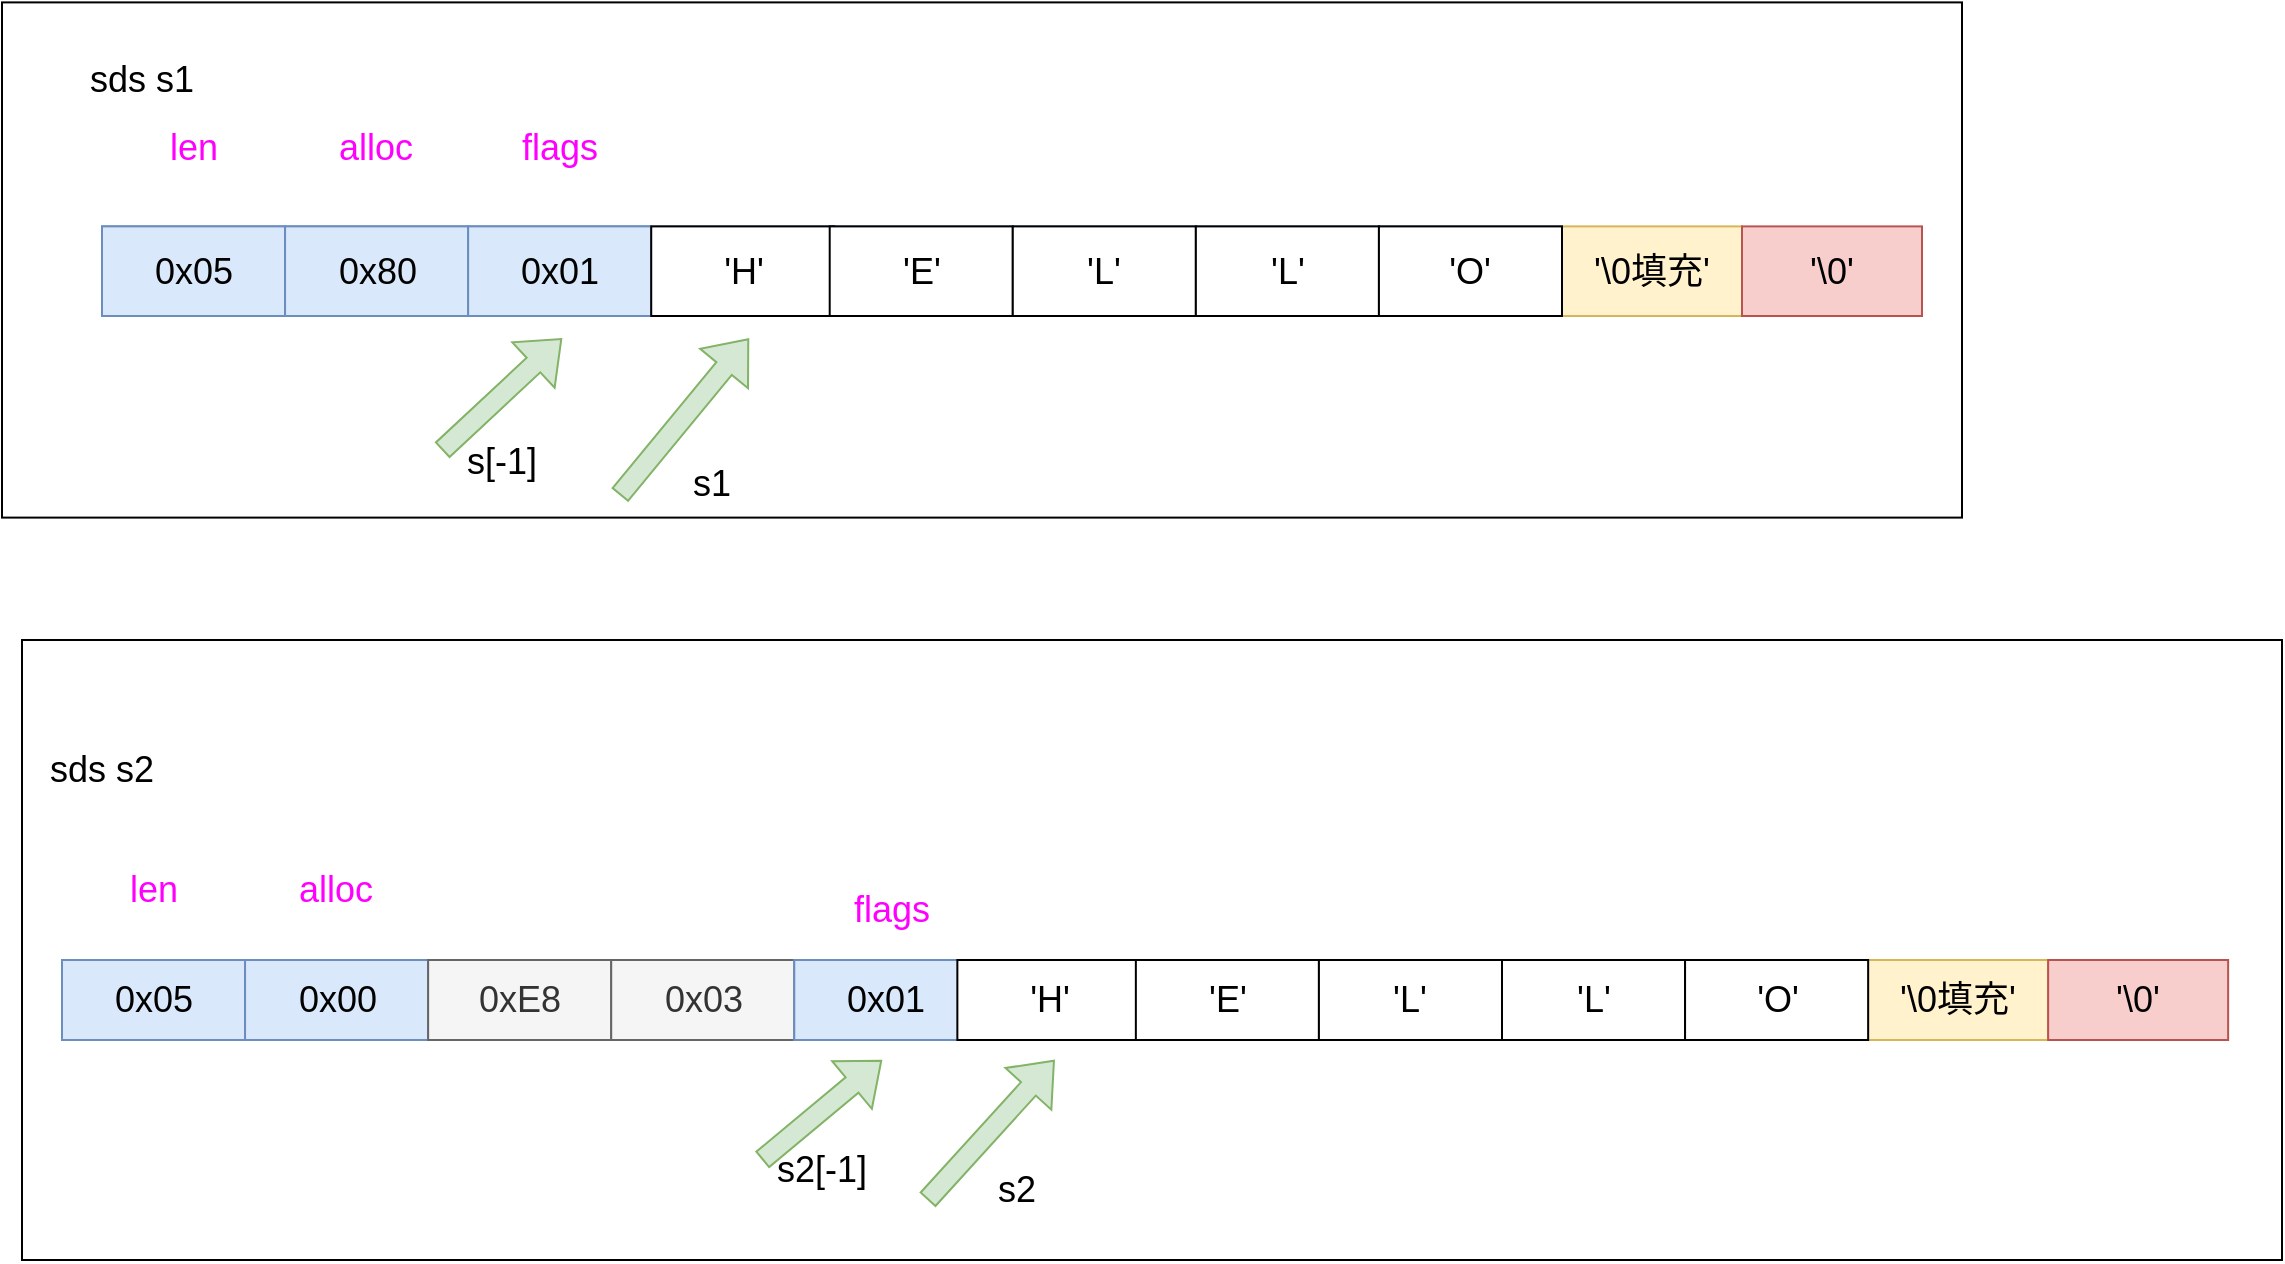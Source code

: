 <mxfile version="20.3.0" type="device" pages="5"><diagram id="b81Uw0SMGt0IODad6S_1" name="第 1 页"><mxGraphModel dx="2692" dy="641" grid="1" gridSize="10" guides="1" tooltips="1" connect="1" arrows="1" fold="1" page="1" pageScale="1" pageWidth="1654" pageHeight="2336" math="0" shadow="0"><root><mxCell id="0"/><mxCell id="1" parent="0"/><mxCell id="gN1wMu13-D3Ptl096nYJ-26" value="" style="rounded=0;whiteSpace=wrap;html=1;fontSize=18;fontColor=#000000;" parent="1" vertex="1"><mxGeometry y="360" width="1130" height="310" as="geometry"/></mxCell><mxCell id="gN1wMu13-D3Ptl096nYJ-31" value="&lt;font style=&quot;font-size: 18px;&quot;&gt;0x05&lt;/font&gt;" style="rounded=0;whiteSpace=wrap;html=1;container=0;fillColor=#dae8fc;strokeColor=#6c8ebf;" parent="1" vertex="1"><mxGeometry x="20" y="520" width="91.536" height="40" as="geometry"/></mxCell><mxCell id="gN1wMu13-D3Ptl096nYJ-32" value="&lt;font style=&quot;font-size: 18px;&quot;&gt;0x00&lt;/font&gt;" style="rounded=0;whiteSpace=wrap;html=1;container=0;fillColor=#dae8fc;strokeColor=#6c8ebf;" parent="1" vertex="1"><mxGeometry x="111.536" y="520" width="91.536" height="40" as="geometry"/></mxCell><mxCell id="gN1wMu13-D3Ptl096nYJ-39" value="&lt;font color=&quot;#ff00ff&quot;&gt;len&lt;/font&gt;" style="text;html=1;strokeColor=none;fillColor=none;align=center;verticalAlign=middle;whiteSpace=wrap;rounded=0;fontSize=18;" parent="1" vertex="1"><mxGeometry x="35.77" y="470" width="60" height="30" as="geometry"/></mxCell><mxCell id="gN1wMu13-D3Ptl096nYJ-40" value="&lt;font color=&quot;#ff00ff&quot;&gt;alloc&lt;/font&gt;" style="text;html=1;strokeColor=none;fillColor=none;align=center;verticalAlign=middle;whiteSpace=wrap;rounded=0;fontSize=18;" parent="1" vertex="1"><mxGeometry x="127.3" y="470" width="60" height="30" as="geometry"/></mxCell><mxCell id="gN1wMu13-D3Ptl096nYJ-41" value="&lt;font color=&quot;#ff00ff&quot;&gt;flags&lt;/font&gt;" style="text;html=1;strokeColor=none;fillColor=none;align=center;verticalAlign=middle;whiteSpace=wrap;rounded=0;fontSize=18;" parent="1" vertex="1"><mxGeometry x="405" y="480" width="60" height="30" as="geometry"/></mxCell><mxCell id="gN1wMu13-D3Ptl096nYJ-43" value="sds s2" style="text;html=1;strokeColor=none;fillColor=none;align=center;verticalAlign=middle;whiteSpace=wrap;rounded=0;fontSize=18;fontColor=#000000;" parent="1" vertex="1"><mxGeometry x="10.0" y="410" width="60" height="30" as="geometry"/></mxCell><mxCell id="gN1wMu13-D3Ptl096nYJ-50" value="&lt;font style=&quot;font-size: 18px;&quot;&gt;0xE8&lt;/font&gt;" style="rounded=0;whiteSpace=wrap;html=1;container=0;fillColor=#f5f5f5;strokeColor=#666666;fontColor=#333333;" parent="1" vertex="1"><mxGeometry x="203.07" y="520" width="91.536" height="40" as="geometry"/></mxCell><mxCell id="gN1wMu13-D3Ptl096nYJ-51" value="&lt;font style=&quot;font-size: 18px;&quot;&gt;0x03&lt;/font&gt;" style="rounded=0;whiteSpace=wrap;html=1;container=0;fillColor=#f5f5f5;strokeColor=#666666;fontColor=#333333;" parent="1" vertex="1"><mxGeometry x="294.606" y="520" width="91.536" height="40" as="geometry"/></mxCell><mxCell id="gN1wMu13-D3Ptl096nYJ-52" value="" style="group" parent="1" vertex="1" connectable="0"><mxGeometry x="386.142" y="520" width="716.928" height="40" as="geometry"/></mxCell><mxCell id="gN1wMu13-D3Ptl096nYJ-29" value="'\0填充'" style="rounded=0;whiteSpace=wrap;html=1;fontSize=18;container=0;fillColor=#fff2cc;strokeColor=#d6b656;" parent="gN1wMu13-D3Ptl096nYJ-52" vertex="1"><mxGeometry x="536.928" width="90" height="40" as="geometry"/></mxCell><mxCell id="gN1wMu13-D3Ptl096nYJ-30" value="'\0'" style="rounded=0;whiteSpace=wrap;html=1;fontSize=18;container=0;fillColor=#f8cecc;strokeColor=#b85450;" parent="gN1wMu13-D3Ptl096nYJ-52" vertex="1"><mxGeometry x="626.928" width="90" height="40" as="geometry"/></mxCell><mxCell id="gN1wMu13-D3Ptl096nYJ-33" value="&lt;font style=&quot;font-size: 18px;&quot;&gt;0x01&lt;/font&gt;" style="rounded=0;whiteSpace=wrap;html=1;container=0;fillColor=#dae8fc;strokeColor=#6c8ebf;" parent="gN1wMu13-D3Ptl096nYJ-52" vertex="1"><mxGeometry width="91.536" height="40" as="geometry"/></mxCell><mxCell id="gN1wMu13-D3Ptl096nYJ-34" value="&lt;font style=&quot;font-size: 18px;&quot;&gt;'H'&lt;/font&gt;" style="rounded=0;whiteSpace=wrap;html=1;container=0;" parent="gN1wMu13-D3Ptl096nYJ-52" vertex="1"><mxGeometry x="81.536" width="91.536" height="40" as="geometry"/></mxCell><mxCell id="gN1wMu13-D3Ptl096nYJ-35" value="'E'" style="rounded=0;whiteSpace=wrap;html=1;fontSize=18;container=0;" parent="gN1wMu13-D3Ptl096nYJ-52" vertex="1"><mxGeometry x="170.784" width="91.536" height="40" as="geometry"/></mxCell><mxCell id="gN1wMu13-D3Ptl096nYJ-36" value="'L'" style="rounded=0;whiteSpace=wrap;html=1;fontSize=18;container=0;" parent="gN1wMu13-D3Ptl096nYJ-52" vertex="1"><mxGeometry x="262.32" width="91.536" height="40" as="geometry"/></mxCell><mxCell id="gN1wMu13-D3Ptl096nYJ-37" value="'L'" style="rounded=0;whiteSpace=wrap;html=1;fontSize=18;container=0;" parent="gN1wMu13-D3Ptl096nYJ-52" vertex="1"><mxGeometry x="353.856" width="91.536" height="40" as="geometry"/></mxCell><mxCell id="gN1wMu13-D3Ptl096nYJ-38" value="'O'" style="rounded=0;whiteSpace=wrap;html=1;fontSize=18;container=0;" parent="gN1wMu13-D3Ptl096nYJ-52" vertex="1"><mxGeometry x="445.392" width="91.536" height="40" as="geometry"/></mxCell><mxCell id="gN1wMu13-D3Ptl096nYJ-54" value="" style="group" parent="1" vertex="1" connectable="0"><mxGeometry x="452.69" y="570" width="74.61" height="80" as="geometry"/></mxCell><mxCell id="gN1wMu13-D3Ptl096nYJ-42" value="" style="shape=flexArrow;endArrow=classic;html=1;rounded=0;fontSize=18;fontColor=#FF00FF;fillColor=#d5e8d4;strokeColor=#82b366;" parent="gN1wMu13-D3Ptl096nYJ-54" edge="1"><mxGeometry width="50" height="50" relative="1" as="geometry"><mxPoint y="70" as="sourcePoint"/><mxPoint x="63.621" as="targetPoint"/></mxGeometry></mxCell><mxCell id="gN1wMu13-D3Ptl096nYJ-44" value="s2" style="text;html=1;strokeColor=none;fillColor=none;align=center;verticalAlign=middle;whiteSpace=wrap;rounded=0;fontSize=18;fontColor=#000000;" parent="gN1wMu13-D3Ptl096nYJ-54" vertex="1"><mxGeometry x="15.529" y="50" width="59.081" height="30" as="geometry"/></mxCell><mxCell id="gN1wMu13-D3Ptl096nYJ-55" value="" style="group" parent="1" vertex="1" connectable="0"><mxGeometry x="370" y="570" width="60" height="70" as="geometry"/></mxCell><mxCell id="gN1wMu13-D3Ptl096nYJ-45" value="" style="shape=flexArrow;endArrow=classic;html=1;rounded=0;fontSize=18;fontColor=#000000;fillColor=#d5e8d4;strokeColor=#82b366;" parent="gN1wMu13-D3Ptl096nYJ-55" edge="1"><mxGeometry width="50" height="50" relative="1" as="geometry"><mxPoint y="50" as="sourcePoint"/><mxPoint x="60" as="targetPoint"/></mxGeometry></mxCell><mxCell id="gN1wMu13-D3Ptl096nYJ-46" value="s2[-1]" style="text;html=1;strokeColor=none;fillColor=none;align=center;verticalAlign=middle;whiteSpace=wrap;rounded=0;fontSize=18;fontColor=#000000;" parent="gN1wMu13-D3Ptl096nYJ-55" vertex="1"><mxGeometry y="40" width="60" height="30" as="geometry"/></mxCell><mxCell id="gN1wMu13-D3Ptl096nYJ-20" value="" style="rounded=0;whiteSpace=wrap;html=1;fontSize=18;fontColor=#000000;" parent="1" vertex="1"><mxGeometry x="-10.0" y="41.2" width="980" height="257.6" as="geometry"/></mxCell><mxCell id="gN1wMu13-D3Ptl096nYJ-9" value="" style="group;fontSize=18;fillColor=#dae8fc;strokeColor=#6c8ebf;container=0;" parent="1" vertex="1" connectable="0"><mxGeometry x="40.0" y="153.2" width="730" height="44.8" as="geometry"/></mxCell><mxCell id="gN1wMu13-D3Ptl096nYJ-10" value="'\0填充'" style="rounded=0;whiteSpace=wrap;html=1;fontSize=18;container=0;fillColor=#fff2cc;strokeColor=#d6b656;" parent="1" vertex="1"><mxGeometry x="770" y="153.2" width="90" height="44.8" as="geometry"/></mxCell><mxCell id="gN1wMu13-D3Ptl096nYJ-11" value="'\0'" style="rounded=0;whiteSpace=wrap;html=1;fontSize=18;container=0;fillColor=#f8cecc;strokeColor=#b85450;" parent="1" vertex="1"><mxGeometry x="860" y="153.2" width="90" height="44.8" as="geometry"/></mxCell><mxCell id="gN1wMu13-D3Ptl096nYJ-1" value="&lt;font style=&quot;font-size: 18px;&quot;&gt;0x05&lt;/font&gt;" style="rounded=0;whiteSpace=wrap;html=1;container=0;fillColor=#dae8fc;strokeColor=#6c8ebf;" parent="1" vertex="1"><mxGeometry x="40.0" y="153.2" width="91.536" height="44.8" as="geometry"/></mxCell><mxCell id="gN1wMu13-D3Ptl096nYJ-2" value="&lt;font style=&quot;font-size: 18px;&quot;&gt;0x80&lt;/font&gt;" style="rounded=0;whiteSpace=wrap;html=1;container=0;fillColor=#dae8fc;strokeColor=#6c8ebf;" parent="1" vertex="1"><mxGeometry x="131.536" y="153.2" width="91.536" height="44.8" as="geometry"/></mxCell><mxCell id="gN1wMu13-D3Ptl096nYJ-3" value="&lt;font style=&quot;font-size: 18px;&quot;&gt;0x01&lt;/font&gt;" style="rounded=0;whiteSpace=wrap;html=1;container=0;fillColor=#dae8fc;strokeColor=#6c8ebf;" parent="1" vertex="1"><mxGeometry x="223.072" y="153.2" width="91.536" height="44.8" as="geometry"/></mxCell><mxCell id="gN1wMu13-D3Ptl096nYJ-4" value="&lt;font style=&quot;font-size: 18px;&quot;&gt;'H'&lt;/font&gt;" style="rounded=0;whiteSpace=wrap;html=1;container=0;" parent="1" vertex="1"><mxGeometry x="314.608" y="153.2" width="91.536" height="44.8" as="geometry"/></mxCell><mxCell id="gN1wMu13-D3Ptl096nYJ-5" value="'E'" style="rounded=0;whiteSpace=wrap;html=1;fontSize=18;container=0;" parent="1" vertex="1"><mxGeometry x="403.856" y="153.2" width="91.536" height="44.8" as="geometry"/></mxCell><mxCell id="gN1wMu13-D3Ptl096nYJ-6" value="'L'" style="rounded=0;whiteSpace=wrap;html=1;fontSize=18;container=0;" parent="1" vertex="1"><mxGeometry x="495.392" y="153.2" width="91.536" height="44.8" as="geometry"/></mxCell><mxCell id="gN1wMu13-D3Ptl096nYJ-7" value="'L'" style="rounded=0;whiteSpace=wrap;html=1;fontSize=18;container=0;" parent="1" vertex="1"><mxGeometry x="586.928" y="153.2" width="91.536" height="44.8" as="geometry"/></mxCell><mxCell id="gN1wMu13-D3Ptl096nYJ-8" value="'O'" style="rounded=0;whiteSpace=wrap;html=1;fontSize=18;container=0;" parent="1" vertex="1"><mxGeometry x="678.464" y="153.2" width="91.536" height="44.8" as="geometry"/></mxCell><mxCell id="gN1wMu13-D3Ptl096nYJ-14" value="&lt;font color=&quot;#ff00ff&quot;&gt;len&lt;/font&gt;" style="text;html=1;strokeColor=none;fillColor=none;align=center;verticalAlign=middle;whiteSpace=wrap;rounded=0;fontSize=18;" parent="1" vertex="1"><mxGeometry x="55.77" y="97.2" width="60" height="33.6" as="geometry"/></mxCell><mxCell id="gN1wMu13-D3Ptl096nYJ-15" value="&lt;font color=&quot;#ff00ff&quot;&gt;alloc&lt;/font&gt;" style="text;html=1;strokeColor=none;fillColor=none;align=center;verticalAlign=middle;whiteSpace=wrap;rounded=0;fontSize=18;" parent="1" vertex="1"><mxGeometry x="147.3" y="97.2" width="60" height="33.6" as="geometry"/></mxCell><mxCell id="gN1wMu13-D3Ptl096nYJ-16" value="&lt;font color=&quot;#ff00ff&quot;&gt;flags&lt;/font&gt;" style="text;html=1;strokeColor=none;fillColor=none;align=center;verticalAlign=middle;whiteSpace=wrap;rounded=0;fontSize=18;" parent="1" vertex="1"><mxGeometry x="238.84" y="97.2" width="60" height="33.6" as="geometry"/></mxCell><mxCell id="gN1wMu13-D3Ptl096nYJ-17" value="" style="shape=flexArrow;endArrow=classic;html=1;rounded=0;fontSize=18;fontColor=#FF00FF;fillColor=#d5e8d4;strokeColor=#82b366;" parent="1" edge="1"><mxGeometry width="50" height="50" relative="1" as="geometry"><mxPoint x="298.84" y="287.6" as="sourcePoint"/><mxPoint x="363.45" y="209.2" as="targetPoint"/></mxGeometry></mxCell><mxCell id="gN1wMu13-D3Ptl096nYJ-19" value="sds s1" style="text;html=1;strokeColor=none;fillColor=none;align=center;verticalAlign=middle;whiteSpace=wrap;rounded=0;fontSize=18;fontColor=#000000;" parent="1" vertex="1"><mxGeometry x="30" y="63.6" width="60" height="33.6" as="geometry"/></mxCell><mxCell id="gN1wMu13-D3Ptl096nYJ-21" value="s1" style="text;html=1;strokeColor=none;fillColor=none;align=center;verticalAlign=middle;whiteSpace=wrap;rounded=0;fontSize=18;fontColor=#000000;" parent="1" vertex="1"><mxGeometry x="314.61" y="265.2" width="60" height="33.6" as="geometry"/></mxCell><mxCell id="gN1wMu13-D3Ptl096nYJ-22" value="" style="shape=flexArrow;endArrow=classic;html=1;rounded=0;fontSize=18;fontColor=#000000;fillColor=#d5e8d4;strokeColor=#82b366;" parent="1" edge="1"><mxGeometry width="50" height="50" relative="1" as="geometry"><mxPoint x="210.0" y="265.2" as="sourcePoint"/><mxPoint x="270" y="209.2" as="targetPoint"/></mxGeometry></mxCell><mxCell id="gN1wMu13-D3Ptl096nYJ-23" value="s[-1]" style="text;html=1;strokeColor=none;fillColor=none;align=center;verticalAlign=middle;whiteSpace=wrap;rounded=0;fontSize=18;fontColor=#000000;" parent="1" vertex="1"><mxGeometry x="210.0" y="254.0" width="60" height="33.6" as="geometry"/></mxCell></root></mxGraphModel></diagram><diagram id="q9vf1F9gbyG2-z_DQFEa" name="第 2 页"><mxGraphModel dx="1038" dy="2977" grid="1" gridSize="10" guides="1" tooltips="1" connect="1" arrows="1" fold="1" page="1" pageScale="1" pageWidth="1654" pageHeight="2336" math="0" shadow="0"><root><mxCell id="0"/><mxCell id="1" parent="0"/><mxCell id="yKy6-9mXzrVwFtOe4p3Z-60" value="" style="rounded=0;whiteSpace=wrap;html=1;fontSize=18;fillColor=#d5e8d4;strokeColor=#82b366;" parent="1" vertex="1"><mxGeometry x="580" y="20" width="210" height="420" as="geometry"/></mxCell><mxCell id="yKy6-9mXzrVwFtOe4p3Z-54" value="" style="rounded=0;whiteSpace=wrap;html=1;fontSize=18;fillColor=#f8cecc;strokeColor=#b85450;" parent="1" vertex="1"><mxGeometry x="785" y="-150" width="375" height="640" as="geometry"/></mxCell><mxCell id="yKy6-9mXzrVwFtOe4p3Z-9" value="entry" style="rounded=0;whiteSpace=wrap;html=1;fontSize=18;fillColor=#fff2cc;strokeColor=#d6b656;" parent="1" vertex="1"><mxGeometry x="200" y="360" width="65" height="50" as="geometry"/></mxCell><mxCell id="yKy6-9mXzrVwFtOe4p3Z-15" style="edgeStyle=orthogonalEdgeStyle;rounded=0;orthogonalLoop=1;jettySize=auto;html=1;fontSize=18;fontColor=#000000;" parent="1" source="yKy6-9mXzrVwFtOe4p3Z-13" target="yKy6-9mXzrVwFtOe4p3Z-10" edge="1"><mxGeometry relative="1" as="geometry"/></mxCell><mxCell id="yKy6-9mXzrVwFtOe4p3Z-13" value="" style="rounded=0;whiteSpace=wrap;html=1;fontSize=18;fillColor=#fff2cc;strokeColor=#d6b656;" parent="1" vertex="1"><mxGeometry x="180" y="260" width="400" height="60" as="geometry"/></mxCell><mxCell id="yKy6-9mXzrVwFtOe4p3Z-10" value="entry" style="rounded=0;whiteSpace=wrap;html=1;fontSize=18;fillColor=#fff2cc;strokeColor=#d6b656;" parent="1" vertex="1"><mxGeometry x="347.5" y="360" width="65" height="50" as="geometry"/></mxCell><mxCell id="yKy6-9mXzrVwFtOe4p3Z-23" style="edgeStyle=orthogonalEdgeStyle;rounded=0;orthogonalLoop=1;jettySize=auto;html=1;entryX=0;entryY=0.75;entryDx=0;entryDy=0;fontSize=18;fontColor=#000000;strokeWidth=2;" parent="1" source="yKy6-9mXzrVwFtOe4p3Z-11" target="yKy6-9mXzrVwFtOe4p3Z-19" edge="1"><mxGeometry relative="1" as="geometry"/></mxCell><mxCell id="yKy6-9mXzrVwFtOe4p3Z-11" value="entry" style="rounded=0;whiteSpace=wrap;html=1;fontSize=18;fillColor=#fff2cc;strokeColor=#d6b656;" parent="1" vertex="1"><mxGeometry x="505" y="360" width="65" height="50" as="geometry"/></mxCell><mxCell id="yKy6-9mXzrVwFtOe4p3Z-4" value="&lt;b&gt;全局哈希桶&lt;/b&gt;" style="text;html=1;strokeColor=none;fillColor=none;align=center;verticalAlign=middle;whiteSpace=wrap;rounded=0;fontSize=18;fontColor=#000000;" parent="1" vertex="1"><mxGeometry x="287.5" y="275" width="130" height="30" as="geometry"/></mxCell><mxCell id="yKy6-9mXzrVwFtOe4p3Z-17" value="" style="endArrow=classic;html=1;rounded=0;fontSize=18;fontColor=#000000;exitX=0.132;exitY=1.017;exitDx=0;exitDy=0;exitPerimeter=0;entryX=0.5;entryY=0;entryDx=0;entryDy=0;" parent="1" source="yKy6-9mXzrVwFtOe4p3Z-13" target="yKy6-9mXzrVwFtOe4p3Z-9" edge="1"><mxGeometry width="50" height="50" relative="1" as="geometry"><mxPoint x="250" y="370" as="sourcePoint"/><mxPoint x="300" y="320" as="targetPoint"/></mxGeometry></mxCell><mxCell id="yKy6-9mXzrVwFtOe4p3Z-18" value="" style="endArrow=classic;html=1;rounded=0;fontSize=18;fontColor=#000000;exitX=0.132;exitY=1.017;exitDx=0;exitDy=0;exitPerimeter=0;entryX=0.5;entryY=0;entryDx=0;entryDy=0;" parent="1" edge="1"><mxGeometry width="50" height="50" relative="1" as="geometry"><mxPoint x="537.63" y="320" as="sourcePoint"/><mxPoint x="537.33" y="358.98" as="targetPoint"/></mxGeometry></mxCell><mxCell id="yKy6-9mXzrVwFtOe4p3Z-34" value="" style="strokeWidth=2;html=1;shape=mxgraph.flowchart.annotation_2;align=left;labelPosition=right;pointerEvents=1;fontSize=18;fontColor=#000000;" parent="1" vertex="1"><mxGeometry x="780" y="-15" width="50" height="360" as="geometry"/></mxCell><mxCell id="yKy6-9mXzrVwFtOe4p3Z-43" value="photo_id" style="rounded=0;whiteSpace=wrap;html=1;fontSize=18;fontColor=#000000;" parent="1" vertex="1"><mxGeometry x="990" y="60" width="120" height="60" as="geometry"/></mxCell><mxCell id="yKy6-9mXzrVwFtOe4p3Z-44" value="" style="rounded=0;whiteSpace=wrap;html=1;fontSize=18;fontColor=#000000;" parent="1" vertex="1"><mxGeometry x="850" y="225" width="120" height="195" as="geometry"/></mxCell><mxCell id="yKy6-9mXzrVwFtOe4p3Z-45" value="redisObject" style="text;html=1;strokeColor=none;fillColor=none;align=center;verticalAlign=middle;whiteSpace=wrap;rounded=0;fontSize=18;fontColor=#000000;fontStyle=1" parent="1" vertex="1"><mxGeometry x="860" y="190" width="100" height="30" as="geometry"/></mxCell><mxCell id="yKy6-9mXzrVwFtOe4p3Z-46" value="type" style="rounded=0;whiteSpace=wrap;html=1;fontSize=18;fillColor=#dae8fc;strokeColor=#6c8ebf;" parent="1" vertex="1"><mxGeometry x="865" y="250" width="90" height="40" as="geometry"/></mxCell><mxCell id="yKy6-9mXzrVwFtOe4p3Z-47" value="econding" style="rounded=0;whiteSpace=wrap;html=1;fontSize=18;fillColor=#dae8fc;strokeColor=#6c8ebf;" parent="1" vertex="1"><mxGeometry x="865" y="310" width="90" height="40" as="geometry"/></mxCell><mxCell id="yKy6-9mXzrVwFtOe4p3Z-48" value="*ptr" style="rounded=0;whiteSpace=wrap;html=1;fontSize=18;fillColor=#dae8fc;strokeColor=#6c8ebf;" parent="1" vertex="1"><mxGeometry x="865" y="370" width="90" height="40" as="geometry"/></mxCell><mxCell id="yKy6-9mXzrVwFtOe4p3Z-49" value="photo_obj_id" style="rounded=0;whiteSpace=wrap;html=1;fontSize=18;fontColor=#000000;" parent="1" vertex="1"><mxGeometry x="990" y="355" width="120" height="60" as="geometry"/></mxCell><mxCell id="yKy6-9mXzrVwFtOe4p3Z-50" value="" style="group" parent="1" vertex="1" connectable="0"><mxGeometry x="650" y="230" width="120" height="130" as="geometry"/></mxCell><mxCell id="yKy6-9mXzrVwFtOe4p3Z-55" value="16+16=32" style="text;html=1;strokeColor=none;fillColor=none;align=center;verticalAlign=middle;whiteSpace=wrap;rounded=0;fontSize=18;fontColor=#000000;" parent="1" vertex="1"><mxGeometry x="850" y="450" width="60" height="30" as="geometry"/></mxCell><mxCell id="yKy6-9mXzrVwFtOe4p3Z-58" value="" style="group" parent="1" vertex="1" connectable="0"><mxGeometry x="630" y="87.5" width="130" height="282.5" as="geometry"/></mxCell><mxCell id="yKy6-9mXzrVwFtOe4p3Z-59" value="" style="group" parent="yKy6-9mXzrVwFtOe4p3Z-58" vertex="1" connectable="0"><mxGeometry width="120" height="195" as="geometry"/></mxCell><mxCell id="yKy6-9mXzrVwFtOe4p3Z-19" value="*key" style="rounded=0;whiteSpace=wrap;html=1;fontSize=18;fillColor=#fff2cc;strokeColor=#d6b656;" parent="yKy6-9mXzrVwFtOe4p3Z-59" vertex="1"><mxGeometry width="120" height="65" as="geometry"/></mxCell><mxCell id="yKy6-9mXzrVwFtOe4p3Z-20" value="*value" style="rounded=0;whiteSpace=wrap;html=1;fontSize=18;fillColor=#fff2cc;strokeColor=#d6b656;" parent="yKy6-9mXzrVwFtOe4p3Z-59" vertex="1"><mxGeometry y="65" width="120" height="65" as="geometry"/></mxCell><mxCell id="yKy6-9mXzrVwFtOe4p3Z-57" value="*next" style="rounded=0;whiteSpace=wrap;html=1;fontSize=18;fillColor=#fff2cc;strokeColor=#d6b656;" parent="yKy6-9mXzrVwFtOe4p3Z-59" vertex="1"><mxGeometry y="130" width="120" height="65" as="geometry"/></mxCell><mxCell id="yKy6-9mXzrVwFtOe4p3Z-22" style="edgeStyle=orthogonalEdgeStyle;rounded=0;orthogonalLoop=1;jettySize=auto;html=1;exitX=0.5;exitY=0;exitDx=0;exitDy=0;entryX=0.5;entryY=0.167;entryDx=0;entryDy=0;entryPerimeter=0;fontSize=18;fontColor=#000000;" parent="yKy6-9mXzrVwFtOe4p3Z-59" source="yKy6-9mXzrVwFtOe4p3Z-19" target="yKy6-9mXzrVwFtOe4p3Z-19" edge="1"><mxGeometry relative="1" as="geometry"/></mxCell><mxCell id="yKy6-9mXzrVwFtOe4p3Z-61" value="8+8+8=24" style="text;html=1;strokeColor=none;fillColor=none;align=center;verticalAlign=middle;whiteSpace=wrap;rounded=0;fontSize=18;fontColor=#000000;" parent="1" vertex="1"><mxGeometry x="630" y="390" width="90" height="30" as="geometry"/></mxCell><mxCell id="CMf_DVDWoLNb7lagFNLo-1" value="" style="group" vertex="1" connectable="0" parent="1"><mxGeometry x="850" y="-110" width="120" height="230" as="geometry"/></mxCell><mxCell id="yKy6-9mXzrVwFtOe4p3Z-36" value="" style="rounded=0;whiteSpace=wrap;html=1;fontSize=18;fontColor=#000000;" parent="CMf_DVDWoLNb7lagFNLo-1" vertex="1"><mxGeometry y="35" width="120" height="195" as="geometry"/></mxCell><mxCell id="1aXnQLz3UODaf_g0jEaj-1" value="" style="group" vertex="1" connectable="0" parent="CMf_DVDWoLNb7lagFNLo-1"><mxGeometry x="10" width="100" height="220" as="geometry"/></mxCell><mxCell id="yKy6-9mXzrVwFtOe4p3Z-38" value="redisObject" style="text;html=1;strokeColor=none;fillColor=none;align=center;verticalAlign=middle;whiteSpace=wrap;rounded=0;fontSize=18;fontColor=#000000;fontStyle=1" parent="1aXnQLz3UODaf_g0jEaj-1" vertex="1"><mxGeometry width="100" height="30" as="geometry"/></mxCell><mxCell id="yKy6-9mXzrVwFtOe4p3Z-39" value="type" style="rounded=0;whiteSpace=wrap;html=1;fontSize=18;fillColor=#dae8fc;strokeColor=#6c8ebf;" parent="1aXnQLz3UODaf_g0jEaj-1" vertex="1"><mxGeometry x="5" y="60" width="90" height="40" as="geometry"/></mxCell><mxCell id="yKy6-9mXzrVwFtOe4p3Z-40" value="econding" style="rounded=0;whiteSpace=wrap;html=1;fontSize=18;fillColor=#dae8fc;strokeColor=#6c8ebf;" parent="1aXnQLz3UODaf_g0jEaj-1" vertex="1"><mxGeometry x="5" y="120" width="90" height="40" as="geometry"/></mxCell><mxCell id="yKy6-9mXzrVwFtOe4p3Z-42" value="*ptr" style="rounded=0;whiteSpace=wrap;html=1;fontSize=18;fillColor=#dae8fc;strokeColor=#6c8ebf;" parent="1aXnQLz3UODaf_g0jEaj-1" vertex="1"><mxGeometry x="5" y="180" width="90" height="40" as="geometry"/></mxCell><mxCell id="CMf_DVDWoLNb7lagFNLo-2" value="" style="edgeStyle=orthogonalEdgeStyle;rounded=0;orthogonalLoop=1;jettySize=auto;html=1;" edge="1" parent="1aXnQLz3UODaf_g0jEaj-1" source="yKy6-9mXzrVwFtOe4p3Z-39" target="yKy6-9mXzrVwFtOe4p3Z-38"><mxGeometry relative="1" as="geometry"/></mxCell></root></mxGraphModel></diagram><diagram id="glwq97TBBhHOKa73VQlh" name="第 3 页"><mxGraphModel dx="1038" dy="641" grid="1" gridSize="10" guides="1" tooltips="1" connect="1" arrows="1" fold="1" page="1" pageScale="1" pageWidth="1654" pageHeight="2336" math="0" shadow="0"><root><mxCell id="0"/><mxCell id="1" parent="0"/><mxCell id="-OvDUGA9T_adNyn5L7cy-1" value="&lt;font style=&quot;font-size: 20px;&quot;&gt;Redis编码&lt;/font&gt;" style="rounded=1;whiteSpace=wrap;html=1;fillColor=#dae8fc;strokeColor=#6c8ebf;" vertex="1" parent="1"><mxGeometry x="140" y="420" width="120" height="60" as="geometry"/></mxCell></root></mxGraphModel></diagram><diagram id="-ZWYgihRibk2_bZThqzH" name="第 4 页"><mxGraphModel dx="1038" dy="641" grid="1" gridSize="10" guides="1" tooltips="1" connect="1" arrows="1" fold="1" page="1" pageScale="1" pageWidth="1654" pageHeight="2336" math="0" shadow="0"><root><mxCell id="0"/><mxCell id="1" parent="0"/><mxCell id="1xQ7pa5V-KbsVZZUxPgb-2" value="" style="rounded=0;whiteSpace=wrap;html=1;fontSize=18;fontColor=#000000;" vertex="1" parent="1"><mxGeometry x="280" y="105" width="120" height="195" as="geometry"/></mxCell><mxCell id="1xQ7pa5V-KbsVZZUxPgb-4" value="redisObject" style="text;html=1;strokeColor=none;fillColor=none;align=center;verticalAlign=middle;whiteSpace=wrap;rounded=0;fontSize=18;fontColor=#000000;fontStyle=1" vertex="1" parent="1"><mxGeometry x="290" y="70" width="100" height="30" as="geometry"/></mxCell><mxCell id="1xQ7pa5V-KbsVZZUxPgb-5" value="type" style="rounded=0;whiteSpace=wrap;html=1;fontSize=18;fillColor=#dae8fc;strokeColor=#6c8ebf;" vertex="1" parent="1"><mxGeometry x="295" y="130" width="90" height="40" as="geometry"/></mxCell><mxCell id="1xQ7pa5V-KbsVZZUxPgb-6" value="econding" style="rounded=0;whiteSpace=wrap;html=1;fontSize=18;fillColor=#dae8fc;strokeColor=#6c8ebf;" vertex="1" parent="1"><mxGeometry x="295" y="190" width="90" height="40" as="geometry"/></mxCell><mxCell id="1xQ7pa5V-KbsVZZUxPgb-7" value="*ptr" style="rounded=0;whiteSpace=wrap;html=1;fontSize=18;fillColor=#dae8fc;strokeColor=#6c8ebf;" vertex="1" parent="1"><mxGeometry x="295" y="250" width="90" height="40" as="geometry"/></mxCell><mxCell id="1xQ7pa5V-KbsVZZUxPgb-11" value="" style="group" vertex="1" connectable="0" parent="1"><mxGeometry x="510" y="250" width="330" height="40" as="geometry"/></mxCell><mxCell id="1xQ7pa5V-KbsVZZUxPgb-9" value="" style="rounded=0;whiteSpace=wrap;html=1;fillColor=#fff2cc;strokeColor=#d6b656;" vertex="1" parent="1xQ7pa5V-KbsVZZUxPgb-11"><mxGeometry width="330" height="40" as="geometry"/></mxCell><mxCell id="1xQ7pa5V-KbsVZZUxPgb-10" value="&lt;font style=&quot;font-size: 19px;&quot;&gt;1152921504606846975&lt;/font&gt;" style="text;html=1;strokeColor=none;fillColor=none;align=center;verticalAlign=middle;whiteSpace=wrap;rounded=0;" vertex="1" parent="1xQ7pa5V-KbsVZZUxPgb-11"><mxGeometry x="20" y="5" width="290" height="30" as="geometry"/></mxCell><mxCell id="1xQ7pa5V-KbsVZZUxPgb-13" value="" style="rounded=0;whiteSpace=wrap;html=1;fontSize=18;fontColor=#000000;" vertex="1" parent="1"><mxGeometry x="270" y="435" width="120" height="195" as="geometry"/></mxCell><mxCell id="1xQ7pa5V-KbsVZZUxPgb-14" value="redisObject" style="text;html=1;strokeColor=none;fillColor=none;align=center;verticalAlign=middle;whiteSpace=wrap;rounded=0;fontSize=18;fontColor=#000000;fontStyle=1" vertex="1" parent="1"><mxGeometry x="280" y="400" width="100" height="30" as="geometry"/></mxCell><mxCell id="1xQ7pa5V-KbsVZZUxPgb-15" value="type" style="rounded=0;whiteSpace=wrap;html=1;fontSize=18;fillColor=#dae8fc;strokeColor=#6c8ebf;" vertex="1" parent="1"><mxGeometry x="285" y="460" width="90" height="40" as="geometry"/></mxCell><mxCell id="1xQ7pa5V-KbsVZZUxPgb-16" value="econding" style="rounded=0;whiteSpace=wrap;html=1;fontSize=18;fillColor=#dae8fc;strokeColor=#6c8ebf;" vertex="1" parent="1"><mxGeometry x="285" y="520" width="90" height="40" as="geometry"/></mxCell><mxCell id="1xQ7pa5V-KbsVZZUxPgb-17" value="*ptr" style="rounded=0;whiteSpace=wrap;html=1;fontSize=18;fillColor=#dae8fc;strokeColor=#6c8ebf;" vertex="1" parent="1"><mxGeometry x="285" y="580" width="90" height="40" as="geometry"/></mxCell><mxCell id="1xQ7pa5V-KbsVZZUxPgb-23" value="" style="group;fillColor=#f8cecc;strokeColor=#b85450;" vertex="1" connectable="0" parent="1"><mxGeometry x="580" y="380" width="120" height="270" as="geometry"/></mxCell><mxCell id="1xQ7pa5V-KbsVZZUxPgb-18" value="LEN" style="rounded=0;whiteSpace=wrap;html=1;fontSize=19;fillColor=#f8cecc;strokeColor=#b85450;" vertex="1" parent="1xQ7pa5V-KbsVZZUxPgb-23"><mxGeometry width="120" height="60" as="geometry"/></mxCell><mxCell id="1xQ7pa5V-KbsVZZUxPgb-19" value="alloc" style="rounded=0;whiteSpace=wrap;html=1;fontSize=19;fillColor=#f8cecc;strokeColor=#b85450;" vertex="1" parent="1xQ7pa5V-KbsVZZUxPgb-23"><mxGeometry y="60" width="120" height="60" as="geometry"/></mxCell><mxCell id="1xQ7pa5V-KbsVZZUxPgb-20" value="flags" style="rounded=0;whiteSpace=wrap;html=1;fontSize=19;fillColor=#f8cecc;strokeColor=#b85450;" vertex="1" parent="1xQ7pa5V-KbsVZZUxPgb-23"><mxGeometry y="120" width="120" height="60" as="geometry"/></mxCell><mxCell id="1xQ7pa5V-KbsVZZUxPgb-21" value="buffer" style="rounded=0;whiteSpace=wrap;html=1;fontSize=19;fillColor=#f8cecc;strokeColor=#b85450;" vertex="1" parent="1xQ7pa5V-KbsVZZUxPgb-23"><mxGeometry y="180" width="120" height="60" as="geometry"/></mxCell><mxCell id="1xQ7pa5V-KbsVZZUxPgb-22" value="'\0'" style="rounded=0;whiteSpace=wrap;html=1;fontSize=19;fillColor=#d5e8d4;strokeColor=#82b366;" vertex="1" parent="1xQ7pa5V-KbsVZZUxPgb-23"><mxGeometry y="240" width="120" height="30" as="geometry"/></mxCell><mxCell id="1xQ7pa5V-KbsVZZUxPgb-25" value="sdshdr" style="text;html=1;strokeColor=none;fillColor=none;align=center;verticalAlign=middle;whiteSpace=wrap;rounded=0;fontSize=19;" vertex="1" parent="1"><mxGeometry x="610" y="340" width="60" height="30" as="geometry"/></mxCell><mxCell id="1xQ7pa5V-KbsVZZUxPgb-27" value="" style="curved=1;endArrow=classic;html=1;rounded=0;fontSize=19;exitX=1;exitY=0.5;exitDx=0;exitDy=0;entryX=0;entryY=0;entryDx=0;entryDy=0;" edge="1" parent="1" source="1xQ7pa5V-KbsVZZUxPgb-17" target="1xQ7pa5V-KbsVZZUxPgb-21"><mxGeometry width="50" height="50" relative="1" as="geometry"><mxPoint x="500" y="540" as="sourcePoint"/><mxPoint x="550" y="490" as="targetPoint"/><Array as="points"><mxPoint x="450" y="500"/><mxPoint x="550" y="540"/><mxPoint x="470" y="570"/><mxPoint x="500" y="490"/></Array></mxGeometry></mxCell><mxCell id="1xQ7pa5V-KbsVZZUxPgb-31" style="edgeStyle=orthogonalEdgeStyle;rounded=0;orthogonalLoop=1;jettySize=auto;html=1;entryX=0;entryY=0.5;entryDx=0;entryDy=0;fontSize=19;" edge="1" parent="1" source="1xQ7pa5V-KbsVZZUxPgb-21" target="1xQ7pa5V-KbsVZZUxPgb-28"><mxGeometry relative="1" as="geometry"/></mxCell><mxCell id="1xQ7pa5V-KbsVZZUxPgb-32" value="" style="group;fillColor=#d5e8d4;strokeColor=#82b366;" vertex="1" connectable="0" parent="1"><mxGeometry x="740" y="570" width="500" height="40" as="geometry"/></mxCell><mxCell id="1xQ7pa5V-KbsVZZUxPgb-28" value="" style="rounded=0;whiteSpace=wrap;html=1;fontSize=19;fillColor=#d5e8d4;strokeColor=#82b366;" vertex="1" parent="1xQ7pa5V-KbsVZZUxPgb-32"><mxGeometry width="500" height="40" as="geometry"/></mxCell><mxCell id="1xQ7pa5V-KbsVZZUxPgb-29" value="115292150460684697511111111111111111111111111" style="text;html=1;strokeColor=none;fillColor=none;align=center;verticalAlign=middle;whiteSpace=wrap;rounded=0;fontSize=19;" vertex="1" parent="1xQ7pa5V-KbsVZZUxPgb-32"><mxGeometry x="37" y="5" width="463" height="30" as="geometry"/></mxCell><mxCell id="1xQ7pa5V-KbsVZZUxPgb-46" value="redisObject" style="rounded=0;whiteSpace=wrap;html=1;fontSize=19;fillColor=#f5f5f5;fontColor=#333333;strokeColor=#666666;" vertex="1" parent="1"><mxGeometry x="360" y="820" width="600" height="60" as="geometry"/></mxCell><mxCell id="1xQ7pa5V-KbsVZZUxPgb-47" value="sdshdr" style="rounded=0;whiteSpace=wrap;html=1;fontSize=19;fillColor=#f5f5f5;fontColor=#333333;strokeColor=#666666;" vertex="1" parent="1"><mxGeometry x="960" y="820" width="260" height="60" as="geometry"/></mxCell><mxCell id="1xQ7pa5V-KbsVZZUxPgb-48" value="type" style="rounded=0;whiteSpace=wrap;html=1;fontSize=19;fillColor=#dae8fc;strokeColor=#6c8ebf;" vertex="1" parent="1"><mxGeometry x="360" y="880" width="50" height="60" as="geometry"/></mxCell><mxCell id="1xQ7pa5V-KbsVZZUxPgb-49" value="enconding" style="rounded=0;whiteSpace=wrap;html=1;fontSize=19;fillColor=#dae8fc;strokeColor=#6c8ebf;" vertex="1" parent="1"><mxGeometry x="410" y="880" width="110" height="60" as="geometry"/></mxCell><mxCell id="1xQ7pa5V-KbsVZZUxPgb-50" value="ptr" style="rounded=0;whiteSpace=wrap;html=1;fontSize=19;fillColor=#dae8fc;strokeColor=#6c8ebf;" vertex="1" parent="1"><mxGeometry x="770" y="880" width="190" height="60" as="geometry"/></mxCell><mxCell id="1xQ7pa5V-KbsVZZUxPgb-51" value="lru" style="rounded=0;whiteSpace=wrap;html=1;fontSize=19;fillColor=#dae8fc;strokeColor=#6c8ebf;" vertex="1" parent="1"><mxGeometry x="520" y="880" width="130" height="60" as="geometry"/></mxCell><mxCell id="1xQ7pa5V-KbsVZZUxPgb-52" value="refcount" style="rounded=0;whiteSpace=wrap;html=1;fontSize=19;fillColor=#dae8fc;strokeColor=#6c8ebf;" vertex="1" parent="1"><mxGeometry x="650" y="880" width="130" height="60" as="geometry"/></mxCell><mxCell id="1xQ7pa5V-KbsVZZUxPgb-53" value="len" style="rounded=0;whiteSpace=wrap;html=1;fontSize=19;fillColor=#f8cecc;strokeColor=#b85450;" vertex="1" parent="1"><mxGeometry x="960" y="880" width="50" height="60" as="geometry"/></mxCell><mxCell id="1xQ7pa5V-KbsVZZUxPgb-54" value="alloc" style="rounded=0;whiteSpace=wrap;html=1;fontSize=19;fillColor=#f8cecc;strokeColor=#b85450;" vertex="1" parent="1"><mxGeometry x="1010" y="880" width="70" height="60" as="geometry"/></mxCell><mxCell id="1xQ7pa5V-KbsVZZUxPgb-55" value="flags" style="rounded=0;whiteSpace=wrap;html=1;fontSize=19;fillColor=#f8cecc;strokeColor=#b85450;" vertex="1" parent="1"><mxGeometry x="1070" y="880" width="50" height="60" as="geometry"/></mxCell><mxCell id="1xQ7pa5V-KbsVZZUxPgb-56" value="buf" style="rounded=0;whiteSpace=wrap;html=1;fontSize=19;fillColor=#f8cecc;strokeColor=#b85450;" vertex="1" parent="1"><mxGeometry x="1120" y="880" width="100" height="60" as="geometry"/></mxCell></root></mxGraphModel></diagram><diagram id="oUqiWUCOFmXUGf4XY7IX" name="第 5 页"><mxGraphModel dx="1038" dy="641" grid="1" gridSize="10" guides="1" tooltips="1" connect="1" arrows="1" fold="1" page="1" pageScale="1" pageWidth="1654" pageHeight="2336" math="0" shadow="0"><root><mxCell id="0"/><mxCell id="1" parent="0"/><mxCell id="qIi5LMJP1_YKca5-qcRE-2" style="edgeStyle=orthogonalEdgeStyle;rounded=0;orthogonalLoop=1;jettySize=auto;html=1;fontSize=19;" edge="1" parent="1" source="qIi5LMJP1_YKca5-qcRE-1"><mxGeometry relative="1" as="geometry"><mxPoint x="700" y="150" as="targetPoint"/></mxGeometry></mxCell><mxCell id="qIi5LMJP1_YKca5-qcRE-1" value="int编码" style="rounded=0;whiteSpace=wrap;html=1;fontSize=19;fillColor=#ffe6cc;strokeColor=#d79b00;" vertex="1" parent="1"><mxGeometry x="140" y="120" width="120" height="60" as="geometry"/></mxCell><mxCell id="qIi5LMJP1_YKca5-qcRE-3" value="raw" style="rounded=0;whiteSpace=wrap;html=1;fontSize=19;fillColor=#f5f5f5;fontColor=#333333;strokeColor=#666666;" vertex="1" parent="1"><mxGeometry x="700" y="100" width="120" height="240" as="geometry"/></mxCell><mxCell id="qIi5LMJP1_YKca5-qcRE-6" style="edgeStyle=orthogonalEdgeStyle;rounded=0;orthogonalLoop=1;jettySize=auto;html=1;fontSize=19;entryX=-0.023;entryY=0.873;entryDx=0;entryDy=0;entryPerimeter=0;" edge="1" parent="1" source="qIi5LMJP1_YKca5-qcRE-5" target="qIi5LMJP1_YKca5-qcRE-3"><mxGeometry relative="1" as="geometry"><mxPoint x="670" y="310" as="targetPoint"/></mxGeometry></mxCell><mxCell id="qIi5LMJP1_YKca5-qcRE-5" value="embstr编码" style="rounded=0;whiteSpace=wrap;html=1;fontSize=19;fillColor=#ffe6cc;strokeColor=#d79b00;" vertex="1" parent="1"><mxGeometry x="140" y="280" width="120" height="60" as="geometry"/></mxCell><mxCell id="qIi5LMJP1_YKca5-qcRE-7" value="执行一些命令使其不在时整数值" style="text;html=1;strokeColor=none;fillColor=none;align=center;verticalAlign=middle;whiteSpace=wrap;rounded=0;fontSize=19;" vertex="1" parent="1"><mxGeometry x="290" y="120" width="320" height="30" as="geometry"/></mxCell><mxCell id="qIi5LMJP1_YKca5-qcRE-8" value="append ..." style="text;html=1;strokeColor=none;fillColor=none;align=center;verticalAlign=middle;whiteSpace=wrap;rounded=0;fontSize=19;" vertex="1" parent="1"><mxGeometry x="310" y="160" width="120" height="30" as="geometry"/></mxCell><mxCell id="qIi5LMJP1_YKca5-qcRE-10" value="执行任何修改命令" style="text;html=1;strokeColor=none;fillColor=none;align=center;verticalAlign=middle;whiteSpace=wrap;rounded=0;fontSize=19;" vertex="1" parent="1"><mxGeometry x="320" y="280" width="180" height="30" as="geometry"/></mxCell></root></mxGraphModel></diagram></mxfile>